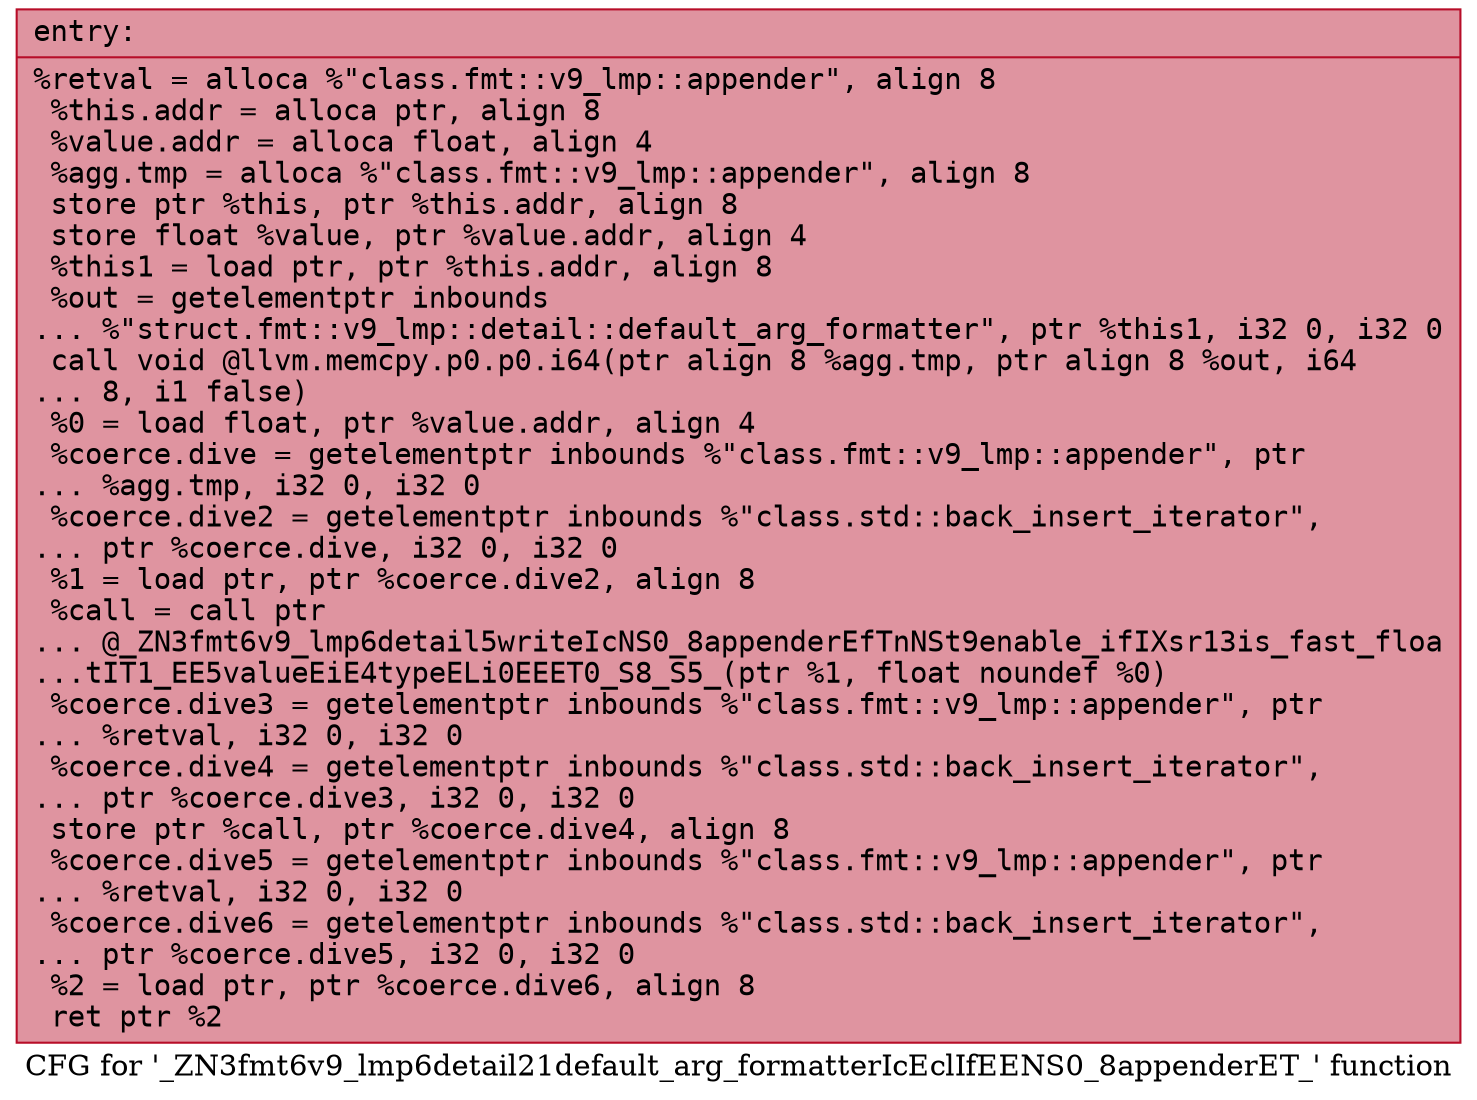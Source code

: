 digraph "CFG for '_ZN3fmt6v9_lmp6detail21default_arg_formatterIcEclIfEENS0_8appenderET_' function" {
	label="CFG for '_ZN3fmt6v9_lmp6detail21default_arg_formatterIcEclIfEENS0_8appenderET_' function";

	Node0x55fec307d2e0 [shape=record,color="#b70d28ff", style=filled, fillcolor="#b70d2870" fontname="Courier",label="{entry:\l|  %retval = alloca %\"class.fmt::v9_lmp::appender\", align 8\l  %this.addr = alloca ptr, align 8\l  %value.addr = alloca float, align 4\l  %agg.tmp = alloca %\"class.fmt::v9_lmp::appender\", align 8\l  store ptr %this, ptr %this.addr, align 8\l  store float %value, ptr %value.addr, align 4\l  %this1 = load ptr, ptr %this.addr, align 8\l  %out = getelementptr inbounds\l... %\"struct.fmt::v9_lmp::detail::default_arg_formatter\", ptr %this1, i32 0, i32 0\l  call void @llvm.memcpy.p0.p0.i64(ptr align 8 %agg.tmp, ptr align 8 %out, i64\l... 8, i1 false)\l  %0 = load float, ptr %value.addr, align 4\l  %coerce.dive = getelementptr inbounds %\"class.fmt::v9_lmp::appender\", ptr\l... %agg.tmp, i32 0, i32 0\l  %coerce.dive2 = getelementptr inbounds %\"class.std::back_insert_iterator\",\l... ptr %coerce.dive, i32 0, i32 0\l  %1 = load ptr, ptr %coerce.dive2, align 8\l  %call = call ptr\l... @_ZN3fmt6v9_lmp6detail5writeIcNS0_8appenderEfTnNSt9enable_ifIXsr13is_fast_floa\l...tIT1_EE5valueEiE4typeELi0EEET0_S8_S5_(ptr %1, float noundef %0)\l  %coerce.dive3 = getelementptr inbounds %\"class.fmt::v9_lmp::appender\", ptr\l... %retval, i32 0, i32 0\l  %coerce.dive4 = getelementptr inbounds %\"class.std::back_insert_iterator\",\l... ptr %coerce.dive3, i32 0, i32 0\l  store ptr %call, ptr %coerce.dive4, align 8\l  %coerce.dive5 = getelementptr inbounds %\"class.fmt::v9_lmp::appender\", ptr\l... %retval, i32 0, i32 0\l  %coerce.dive6 = getelementptr inbounds %\"class.std::back_insert_iterator\",\l... ptr %coerce.dive5, i32 0, i32 0\l  %2 = load ptr, ptr %coerce.dive6, align 8\l  ret ptr %2\l}"];
}
